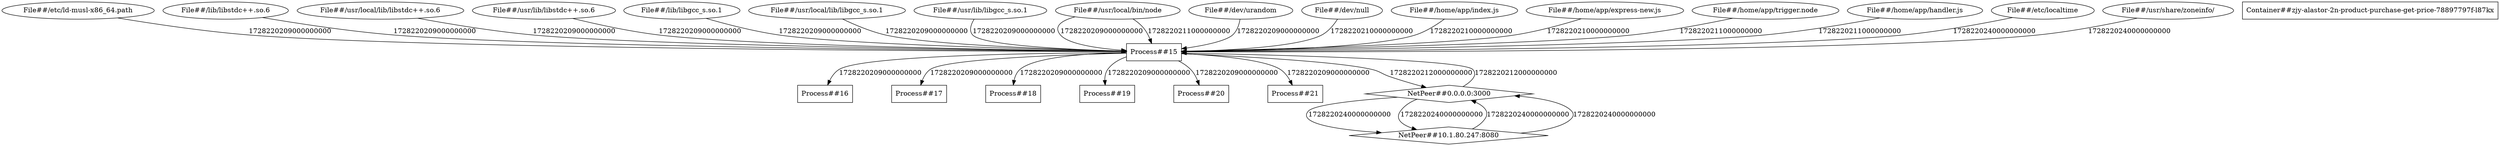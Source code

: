 digraph G {
	"File##/etc/ld-musl-x86_64.path"->"Process##15"[ label="1728220209000000000" ];
	"File##/lib/libstdc++.so.6"->"Process##15"[ label="1728220209000000000" ];
	"File##/usr/local/lib/libstdc++.so.6"->"Process##15"[ label="1728220209000000000" ];
	"File##/usr/lib/libstdc++.so.6"->"Process##15"[ label="1728220209000000000" ];
	"File##/lib/libgcc_s.so.1"->"Process##15"[ label="1728220209000000000" ];
	"File##/usr/local/lib/libgcc_s.so.1"->"Process##15"[ label="1728220209000000000" ];
	"File##/usr/lib/libgcc_s.so.1"->"Process##15"[ label="1728220209000000000" ];
	"Process##15"->"Process##16"[ label="1728220209000000000" ];
	"Process##15"->"Process##17"[ label="1728220209000000000" ];
	"Process##15"->"Process##18"[ label="1728220209000000000" ];
	"Process##15"->"Process##19"[ label="1728220209000000000" ];
	"Process##15"->"Process##20"[ label="1728220209000000000" ];
	"File##/usr/local/bin/node"->"Process##15"[ label="1728220209000000000" ];
	"File##/dev/urandom"->"Process##15"[ label="1728220209000000000" ];
	"Process##15"->"Process##21"[ label="1728220209000000000" ];
	"File##/dev/null"->"Process##15"[ label="1728220210000000000" ];
	"File##/home/app/index.js"->"Process##15"[ label="1728220210000000000" ];
	"File##/home/app/express-new.js"->"Process##15"[ label="1728220210000000000" ];
	"File##/usr/local/bin/node"->"Process##15"[ label="1728220211000000000" ];
	"File##/home/app/trigger.node"->"Process##15"[ label="1728220211000000000" ];
	"File##/home/app/handler.js"->"Process##15"[ label="1728220211000000000" ];
	"Process##15"->"NetPeer##0.0.0.0:3000"[ label="1728220212000000000" ];
	"NetPeer##0.0.0.0:3000"->"Process##15"[ label="1728220212000000000" ];
	"NetPeer##0.0.0.0:3000"->"NetPeer##10.1.80.247:8080"[ label="1728220240000000000" ];
	"NetPeer##10.1.80.247:8080"->"NetPeer##0.0.0.0:3000"[ label="1728220240000000000" ];
	"NetPeer##0.0.0.0:3000"->"NetPeer##10.1.80.247:8080"[ label="1728220240000000000" ];
	"NetPeer##10.1.80.247:8080"->"NetPeer##0.0.0.0:3000"[ label="1728220240000000000" ];
	"File##/etc/localtime"->"Process##15"[ label="1728220240000000000" ];
	"File##/usr/share/zoneinfo/"->"Process##15"[ label="1728220240000000000" ];
	"Container##zjy-alastor-2n-product-purchase-get-price-78897797f-l87kx" [ shape="box" ];
	"File##/dev/null" [ shape="ellipse" ];
	"File##/dev/urandom" [ shape="ellipse" ];
	"File##/etc/ld-musl-x86_64.path" [ shape="ellipse" ];
	"File##/etc/localtime" [ shape="ellipse" ];
	"File##/home/app/express-new.js" [ shape="ellipse" ];
	"File##/home/app/handler.js" [ shape="ellipse" ];
	"File##/home/app/index.js" [ shape="ellipse" ];
	"File##/home/app/trigger.node" [ shape="ellipse" ];
	"File##/lib/libgcc_s.so.1" [ shape="ellipse" ];
	"File##/lib/libstdc++.so.6" [ shape="ellipse" ];
	"File##/usr/lib/libgcc_s.so.1" [ shape="ellipse" ];
	"File##/usr/lib/libstdc++.so.6" [ shape="ellipse" ];
	"File##/usr/local/bin/node" [ shape="ellipse" ];
	"File##/usr/local/lib/libgcc_s.so.1" [ shape="ellipse" ];
	"File##/usr/local/lib/libstdc++.so.6" [ shape="ellipse" ];
	"File##/usr/share/zoneinfo/" [ shape="ellipse" ];
	"NetPeer##0.0.0.0:3000" [ shape="diamond" ];
	"NetPeer##10.1.80.247:8080" [ shape="diamond" ];
	"Process##15" [ shape="box" ];
	"Process##16" [ shape="box" ];
	"Process##17" [ shape="box" ];
	"Process##18" [ shape="box" ];
	"Process##19" [ shape="box" ];
	"Process##20" [ shape="box" ];
	"Process##21" [ shape="box" ];

}
